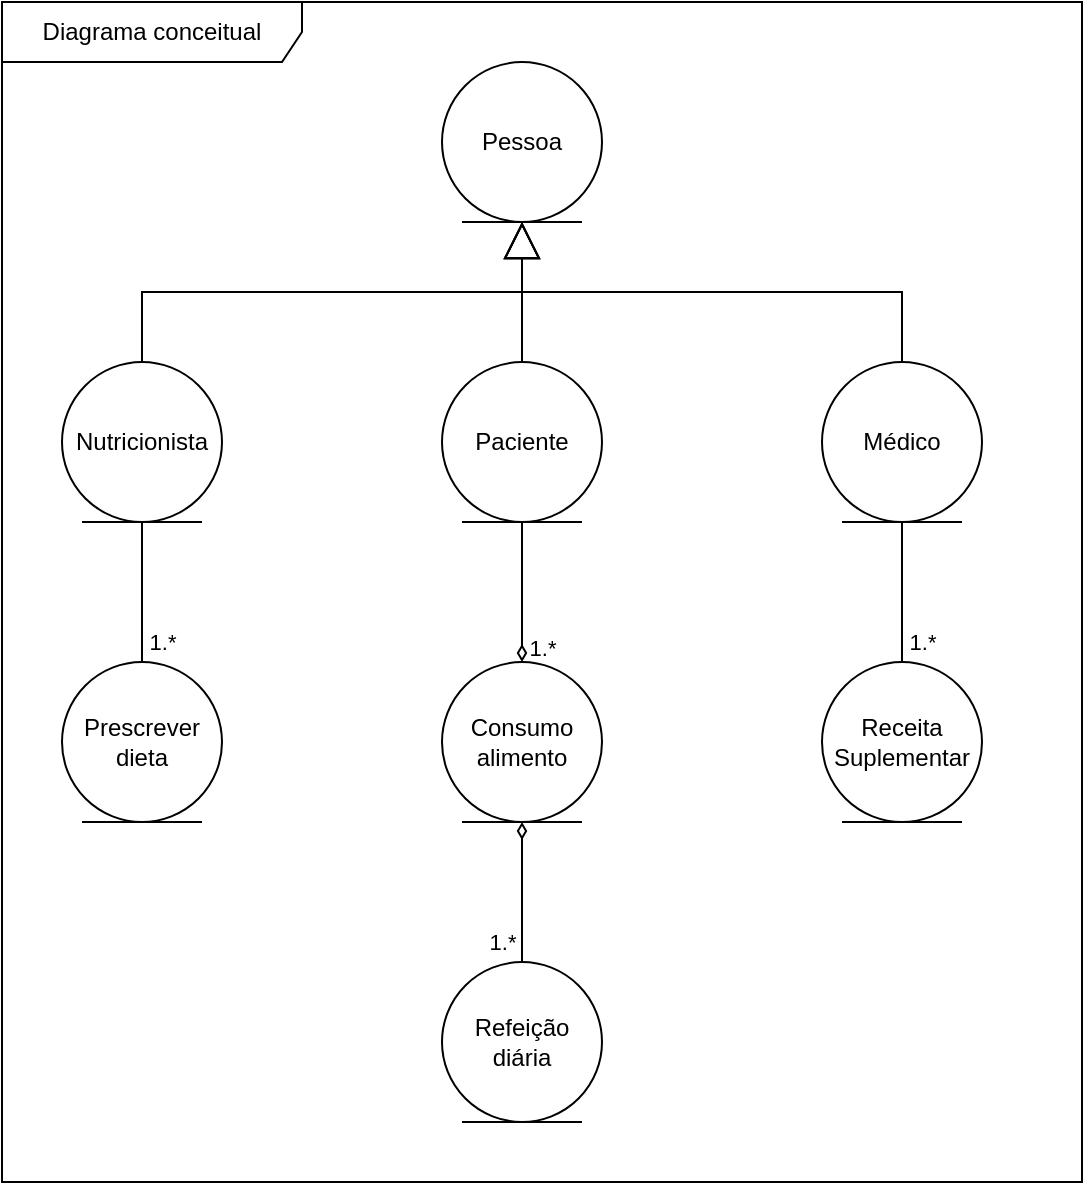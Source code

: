 <mxfile version="27.0.6">
  <diagram name="Página-1" id="nXQz9VLSLlL5GwqTy-l1">
    <mxGraphModel dx="655" dy="383" grid="1" gridSize="10" guides="1" tooltips="1" connect="1" arrows="1" fold="1" page="1" pageScale="1" pageWidth="827" pageHeight="1169" math="0" shadow="0" adaptiveColors="none">
      <root>
        <mxCell id="0" />
        <mxCell id="1" parent="0" />
        <mxCell id="yfyngpZ6kTW5o_8SKnOL-1" value="Pessoa" style="ellipse;shape=umlEntity;whiteSpace=wrap;html=1;" parent="1" vertex="1">
          <mxGeometry x="380" y="80" width="80" height="80" as="geometry" />
        </mxCell>
        <mxCell id="yfyngpZ6kTW5o_8SKnOL-2" value="Nutricionista" style="ellipse;shape=umlEntity;whiteSpace=wrap;html=1;" parent="1" vertex="1">
          <mxGeometry x="190" y="230" width="80" height="80" as="geometry" />
        </mxCell>
        <mxCell id="yfyngpZ6kTW5o_8SKnOL-25" value="" style="edgeStyle=orthogonalEdgeStyle;rounded=0;orthogonalLoop=1;jettySize=auto;html=1;endArrow=diamondThin;endFill=0;" parent="1" source="yfyngpZ6kTW5o_8SKnOL-3" target="yfyngpZ6kTW5o_8SKnOL-6" edge="1">
          <mxGeometry relative="1" as="geometry" />
        </mxCell>
        <mxCell id="yfyngpZ6kTW5o_8SKnOL-26" value="1.*" style="edgeLabel;html=1;align=center;verticalAlign=middle;resizable=0;points=[];" parent="yfyngpZ6kTW5o_8SKnOL-25" vertex="1" connectable="0">
          <mxGeometry x="0.797" y="1" relative="1" as="geometry">
            <mxPoint x="9" as="offset" />
          </mxGeometry>
        </mxCell>
        <mxCell id="yfyngpZ6kTW5o_8SKnOL-3" value="Paciente" style="ellipse;shape=umlEntity;whiteSpace=wrap;html=1;" parent="1" vertex="1">
          <mxGeometry x="380" y="230" width="80" height="80" as="geometry" />
        </mxCell>
        <mxCell id="yfyngpZ6kTW5o_8SKnOL-4" value="Médico" style="ellipse;shape=umlEntity;whiteSpace=wrap;html=1;" parent="1" vertex="1">
          <mxGeometry x="570" y="230" width="80" height="80" as="geometry" />
        </mxCell>
        <mxCell id="yfyngpZ6kTW5o_8SKnOL-19" value="" style="edgeStyle=orthogonalEdgeStyle;rounded=0;orthogonalLoop=1;jettySize=auto;html=1;endArrow=none;startFill=0;" parent="1" source="yfyngpZ6kTW5o_8SKnOL-5" target="yfyngpZ6kTW5o_8SKnOL-2" edge="1">
          <mxGeometry relative="1" as="geometry" />
        </mxCell>
        <mxCell id="yfyngpZ6kTW5o_8SKnOL-20" value="1.*" style="edgeLabel;html=1;align=center;verticalAlign=middle;resizable=0;points=[];" parent="yfyngpZ6kTW5o_8SKnOL-19" vertex="1" connectable="0">
          <mxGeometry x="-0.333" relative="1" as="geometry">
            <mxPoint x="10" y="13" as="offset" />
          </mxGeometry>
        </mxCell>
        <mxCell id="yfyngpZ6kTW5o_8SKnOL-5" value="Prescrever&lt;div&gt;dieta&lt;/div&gt;" style="ellipse;shape=umlEntity;whiteSpace=wrap;html=1;" parent="1" vertex="1">
          <mxGeometry x="190" y="380" width="80" height="80" as="geometry" />
        </mxCell>
        <mxCell id="yfyngpZ6kTW5o_8SKnOL-6" value="Consumo&lt;div&gt;alimento&lt;/div&gt;" style="ellipse;shape=umlEntity;whiteSpace=wrap;html=1;" parent="1" vertex="1">
          <mxGeometry x="380" y="380" width="80" height="80" as="geometry" />
        </mxCell>
        <mxCell id="yfyngpZ6kTW5o_8SKnOL-21" value="" style="edgeStyle=orthogonalEdgeStyle;rounded=0;orthogonalLoop=1;jettySize=auto;html=1;endArrow=none;startFill=0;" parent="1" source="yfyngpZ6kTW5o_8SKnOL-7" target="yfyngpZ6kTW5o_8SKnOL-4" edge="1">
          <mxGeometry relative="1" as="geometry" />
        </mxCell>
        <mxCell id="yfyngpZ6kTW5o_8SKnOL-22" value="1.*" style="edgeLabel;html=1;align=center;verticalAlign=middle;resizable=0;points=[];" parent="yfyngpZ6kTW5o_8SKnOL-21" vertex="1" connectable="0">
          <mxGeometry x="-0.794" relative="1" as="geometry">
            <mxPoint x="10" y="-3" as="offset" />
          </mxGeometry>
        </mxCell>
        <mxCell id="yfyngpZ6kTW5o_8SKnOL-7" value="Receita&lt;div&gt;Suplementar&lt;/div&gt;" style="ellipse;shape=umlEntity;whiteSpace=wrap;html=1;" parent="1" vertex="1">
          <mxGeometry x="570" y="380" width="80" height="80" as="geometry" />
        </mxCell>
        <mxCell id="yfyngpZ6kTW5o_8SKnOL-8" value="" style="endArrow=block;endSize=16;endFill=0;html=1;rounded=0;entryX=0.5;entryY=1;entryDx=0;entryDy=0;exitX=0.5;exitY=0;exitDx=0;exitDy=0;edgeStyle=orthogonalEdgeStyle;" parent="1" source="yfyngpZ6kTW5o_8SKnOL-2" target="yfyngpZ6kTW5o_8SKnOL-1" edge="1">
          <mxGeometry width="160" relative="1" as="geometry">
            <mxPoint x="360" y="340" as="sourcePoint" />
            <mxPoint x="520" y="340" as="targetPoint" />
          </mxGeometry>
        </mxCell>
        <mxCell id="yfyngpZ6kTW5o_8SKnOL-9" value="" style="endArrow=block;endSize=16;endFill=0;html=1;rounded=0;entryX=0.5;entryY=1;entryDx=0;entryDy=0;exitX=0.5;exitY=0;exitDx=0;exitDy=0;" parent="1" source="yfyngpZ6kTW5o_8SKnOL-3" target="yfyngpZ6kTW5o_8SKnOL-1" edge="1">
          <mxGeometry width="160" relative="1" as="geometry">
            <mxPoint x="240" y="240" as="sourcePoint" />
            <mxPoint x="430" y="170" as="targetPoint" />
          </mxGeometry>
        </mxCell>
        <mxCell id="yfyngpZ6kTW5o_8SKnOL-10" value="" style="endArrow=block;endSize=16;endFill=0;html=1;rounded=0;entryX=0.5;entryY=1;entryDx=0;entryDy=0;exitX=0.5;exitY=0;exitDx=0;exitDy=0;edgeStyle=orthogonalEdgeStyle;" parent="1" source="yfyngpZ6kTW5o_8SKnOL-4" target="yfyngpZ6kTW5o_8SKnOL-1" edge="1">
          <mxGeometry width="160" relative="1" as="geometry">
            <mxPoint x="670" y="220" as="sourcePoint" />
            <mxPoint x="490" y="160" as="targetPoint" />
          </mxGeometry>
        </mxCell>
        <mxCell id="yfyngpZ6kTW5o_8SKnOL-24" value="" style="edgeStyle=orthogonalEdgeStyle;rounded=0;orthogonalLoop=1;jettySize=auto;html=1;endArrow=diamondThin;endFill=0;" parent="1" source="yfyngpZ6kTW5o_8SKnOL-23" target="yfyngpZ6kTW5o_8SKnOL-6" edge="1">
          <mxGeometry relative="1" as="geometry" />
        </mxCell>
        <mxCell id="yfyngpZ6kTW5o_8SKnOL-27" value="1.*" style="edgeLabel;html=1;align=center;verticalAlign=middle;resizable=0;points=[];" parent="yfyngpZ6kTW5o_8SKnOL-24" vertex="1" connectable="0">
          <mxGeometry x="-0.794" y="1" relative="1" as="geometry">
            <mxPoint x="-9" y="-3" as="offset" />
          </mxGeometry>
        </mxCell>
        <mxCell id="yfyngpZ6kTW5o_8SKnOL-23" value="Refeição&lt;div&gt;diária&lt;/div&gt;" style="ellipse;shape=umlEntity;whiteSpace=wrap;html=1;" parent="1" vertex="1">
          <mxGeometry x="380" y="530" width="80" height="80" as="geometry" />
        </mxCell>
        <mxCell id="gZ_IPukIXz_eJjO1my4D-1" value="Diagrama conceitual" style="shape=umlFrame;whiteSpace=wrap;html=1;pointerEvents=0;width=150;height=30;" vertex="1" parent="1">
          <mxGeometry x="160" y="50" width="540" height="590" as="geometry" />
        </mxCell>
      </root>
    </mxGraphModel>
  </diagram>
</mxfile>
